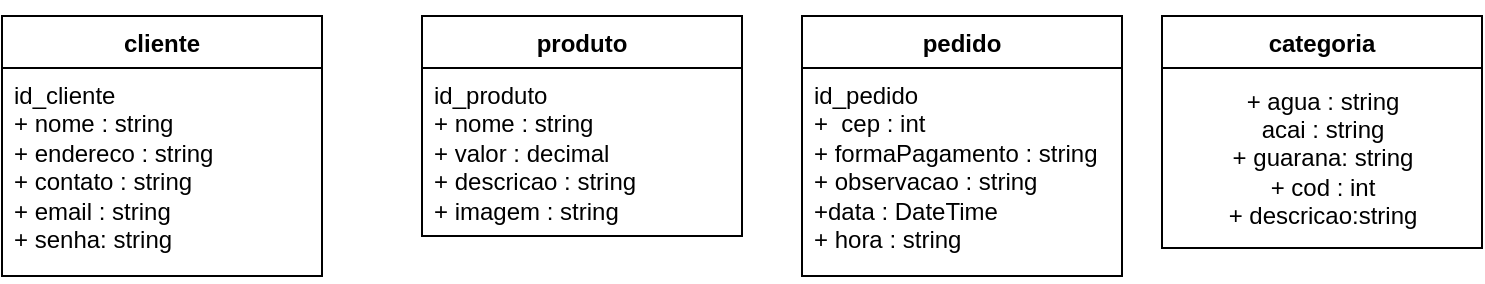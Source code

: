<mxfile version="21.7.4" type="device">
  <diagram name="Página-1" id="rygOcp51uNGpvVKiaaSN">
    <mxGraphModel dx="819" dy="412" grid="1" gridSize="10" guides="1" tooltips="1" connect="1" arrows="1" fold="1" page="1" pageScale="1" pageWidth="827" pageHeight="1169" math="0" shadow="0">
      <root>
        <mxCell id="0" />
        <mxCell id="1" parent="0" />
        <mxCell id="cYmLiPTaZeFv8BepmD23-5" value="produto" style="swimlane;fontStyle=1;align=center;verticalAlign=top;childLayout=stackLayout;horizontal=1;startSize=26;horizontalStack=0;resizeParent=1;resizeParentMax=0;resizeLast=0;collapsible=1;marginBottom=0;whiteSpace=wrap;html=1;" parent="1" vertex="1">
          <mxGeometry x="280" y="70" width="160" height="110" as="geometry" />
        </mxCell>
        <mxCell id="cYmLiPTaZeFv8BepmD23-6" value="id_produto&lt;br&gt;+ nome : string&lt;br&gt;+ valor : decimal&lt;br&gt;+ descricao : string&lt;br&gt;+ imagem : string" style="text;strokeColor=none;fillColor=none;align=left;verticalAlign=top;spacingLeft=4;spacingRight=4;overflow=hidden;rotatable=0;points=[[0,0.5],[1,0.5]];portConstraint=eastwest;whiteSpace=wrap;html=1;" parent="cYmLiPTaZeFv8BepmD23-5" vertex="1">
          <mxGeometry y="26" width="160" height="84" as="geometry" />
        </mxCell>
        <mxCell id="cYmLiPTaZeFv8BepmD23-9" value="cliente" style="swimlane;fontStyle=1;align=center;verticalAlign=top;childLayout=stackLayout;horizontal=1;startSize=26;horizontalStack=0;resizeParent=1;resizeParentMax=0;resizeLast=0;collapsible=1;marginBottom=0;whiteSpace=wrap;html=1;" parent="1" vertex="1">
          <mxGeometry x="70" y="70" width="160" height="130" as="geometry" />
        </mxCell>
        <mxCell id="cYmLiPTaZeFv8BepmD23-10" value="id_cliente&lt;br&gt;+ nome : string&lt;br&gt;+ endereco : string&lt;br&gt;+ contato : string&lt;br&gt;+ email : string&lt;br&gt;+ senha: string" style="text;strokeColor=none;fillColor=none;align=left;verticalAlign=top;spacingLeft=4;spacingRight=4;overflow=hidden;rotatable=0;points=[[0,0.5],[1,0.5]];portConstraint=eastwest;whiteSpace=wrap;html=1;" parent="cYmLiPTaZeFv8BepmD23-9" vertex="1">
          <mxGeometry y="26" width="160" height="104" as="geometry" />
        </mxCell>
        <mxCell id="cYmLiPTaZeFv8BepmD23-21" style="edgeStyle=orthogonalEdgeStyle;rounded=0;orthogonalLoop=1;jettySize=auto;html=1;exitX=0.75;exitY=0;exitDx=0;exitDy=0;" parent="1" source="cYmLiPTaZeFv8BepmD23-13" edge="1">
          <mxGeometry relative="1" as="geometry">
            <mxPoint x="770" y="90" as="targetPoint" />
          </mxGeometry>
        </mxCell>
        <mxCell id="cYmLiPTaZeFv8BepmD23-13" value="categoria" style="swimlane;fontStyle=1;align=center;verticalAlign=top;childLayout=stackLayout;horizontal=1;startSize=26;horizontalStack=0;resizeParent=1;resizeParentMax=0;resizeLast=0;collapsible=1;marginBottom=0;whiteSpace=wrap;html=1;" parent="1" vertex="1">
          <mxGeometry x="650" y="70" width="160" height="116" as="geometry" />
        </mxCell>
        <mxCell id="Xx33MQOE8wj80ZVSViYW-1" value="+ agua : string&lt;br&gt;acai : string&lt;br&gt;+ guarana: string&lt;br&gt;+ cod : int&lt;br&gt;+ descricao:string" style="text;html=1;align=center;verticalAlign=middle;resizable=0;points=[];autosize=1;strokeColor=none;fillColor=none;" vertex="1" parent="cYmLiPTaZeFv8BepmD23-13">
          <mxGeometry y="26" width="160" height="90" as="geometry" />
        </mxCell>
        <mxCell id="cYmLiPTaZeFv8BepmD23-17" value="pedido" style="swimlane;fontStyle=1;align=center;verticalAlign=top;childLayout=stackLayout;horizontal=1;startSize=26;horizontalStack=0;resizeParent=1;resizeParentMax=0;resizeLast=0;collapsible=1;marginBottom=0;whiteSpace=wrap;html=1;" parent="1" vertex="1">
          <mxGeometry x="470" y="70" width="160" height="130" as="geometry" />
        </mxCell>
        <mxCell id="cYmLiPTaZeFv8BepmD23-18" value="id_pedido&lt;br&gt;+&amp;nbsp; cep : int&lt;br&gt;+ formaPagamento : string&lt;br&gt;+ observacao : string&lt;br&gt;+data : DateTime&lt;br&gt;+ hora : string&amp;nbsp;" style="text;strokeColor=none;fillColor=none;align=left;verticalAlign=top;spacingLeft=4;spacingRight=4;overflow=hidden;rotatable=0;points=[[0,0.5],[1,0.5]];portConstraint=eastwest;whiteSpace=wrap;html=1;" parent="cYmLiPTaZeFv8BepmD23-17" vertex="1">
          <mxGeometry y="26" width="160" height="104" as="geometry" />
        </mxCell>
      </root>
    </mxGraphModel>
  </diagram>
</mxfile>
